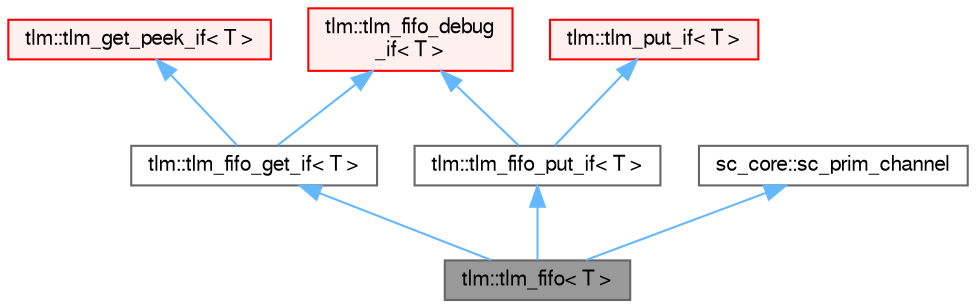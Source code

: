 digraph "tlm::tlm_fifo&lt; T &gt;"
{
 // LATEX_PDF_SIZE
  bgcolor="transparent";
  edge [fontname=FreeSans,fontsize=10,labelfontname=FreeSans,labelfontsize=10];
  node [fontname=FreeSans,fontsize=10,shape=box,height=0.2,width=0.4];
  Node1 [id="Node000001",label="tlm::tlm_fifo\< T \>",height=0.2,width=0.4,color="gray40", fillcolor="grey60", style="filled", fontcolor="black",tooltip=" "];
  Node2 -> Node1 [id="edge1_Node000001_Node000002",dir="back",color="steelblue1",style="solid",tooltip=" "];
  Node2 [id="Node000002",label="tlm::tlm_fifo_get_if\< T \>",height=0.2,width=0.4,color="gray40", fillcolor="white", style="filled",URL="$a01069.html",tooltip=" "];
  Node3 -> Node2 [id="edge2_Node000002_Node000003",dir="back",color="steelblue1",style="solid",tooltip=" "];
  Node3 [id="Node000003",label="tlm::tlm_get_peek_if\< T \>",height=0.2,width=0.4,color="red", fillcolor="#FFF0F0", style="filled",URL="$a01057.html",tooltip=" "];
  Node13 -> Node2 [id="edge3_Node000002_Node000013",dir="back",color="steelblue1",style="solid",tooltip=" "];
  Node13 [id="Node000013",label="tlm::tlm_fifo_debug\l_if\< T \>",height=0.2,width=0.4,color="red", fillcolor="#FFF0F0", style="filled",URL="$a01061.html",tooltip=" "];
  Node14 -> Node1 [id="edge4_Node000001_Node000014",dir="back",color="steelblue1",style="solid",tooltip=" "];
  Node14 [id="Node000014",label="tlm::tlm_fifo_put_if\< T \>",height=0.2,width=0.4,color="gray40", fillcolor="white", style="filled",URL="$a01065.html",tooltip=" "];
  Node15 -> Node14 [id="edge5_Node000014_Node000015",dir="back",color="steelblue1",style="solid",tooltip=" "];
  Node15 [id="Node000015",label="tlm::tlm_put_if\< T \>",height=0.2,width=0.4,color="red", fillcolor="#FFF0F0", style="filled",URL="$a01033.html",tooltip=" "];
  Node13 -> Node14 [id="edge6_Node000014_Node000013",dir="back",color="steelblue1",style="solid",tooltip=" "];
  Node18 -> Node1 [id="edge7_Node000001_Node000018",dir="back",color="steelblue1",style="solid",tooltip=" "];
  Node18 [id="Node000018",label="sc_core::sc_prim_channel",height=0.2,width=0.4,color="gray40", fillcolor="white", style="filled",tooltip=" "];
}
